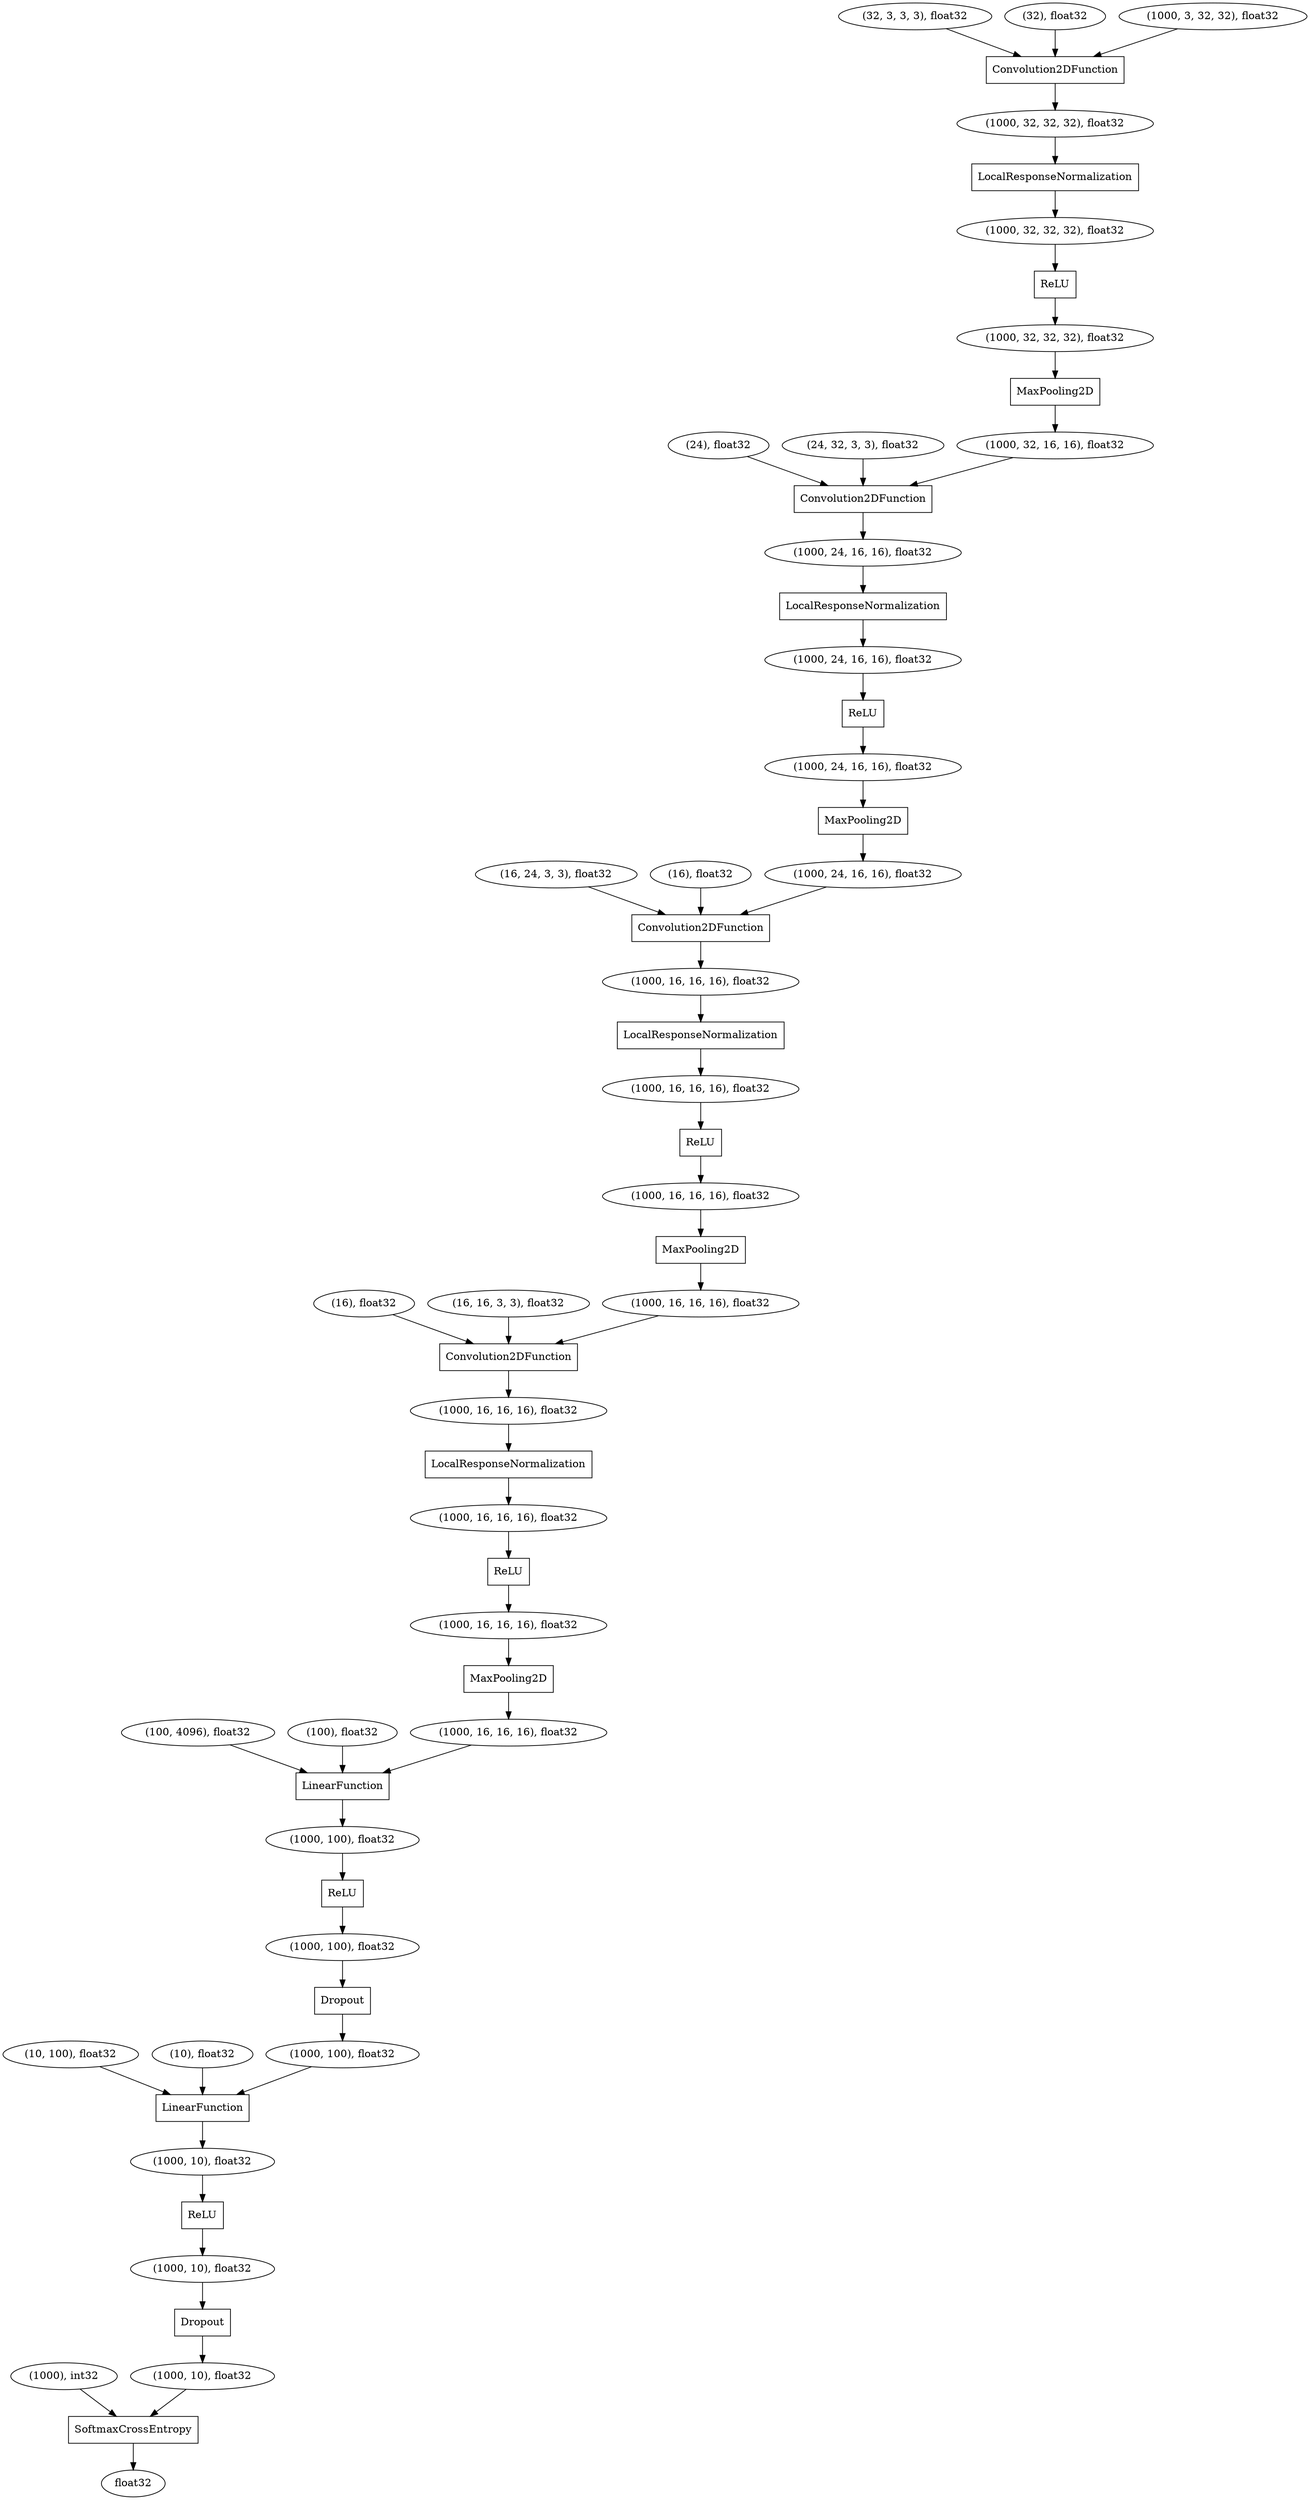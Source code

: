 digraph graphname{140419867293712 [shape="box",label="MaxPooling2D"];140419865184336 [shape="oval",label="(1000, 16, 16, 16), float32"];140419864782480 [shape="oval",label="(1000, 32, 32, 32), float32"];140419867293840 [shape="box",label="Convolution2DFunction"];140419865184464 [shape="box",label="ReLU"];140419864781520 [shape="oval",label="(100, 4096), float32"];140419865184528 [shape="box",label="Dropout"];140419864783568 [shape="box",label="Convolution2DFunction"];140419867294032 [shape="box",label="LocalResponseNormalization"];140419867294096 [shape="oval",label="(1000, 24, 16, 16), float32"];140419864783248 [shape="oval",label="(1000), int32"];140419867294288 [shape="box",label="ReLU"];140419865184720 [shape="box",label="LinearFunction"];140419865185360 [shape="box",label="ReLU"];140419867293648 [shape="oval",label="(1000, 24, 16, 16), float32"];140419866472976 [shape="box",label="LocalResponseNormalization"];140419865184848 [shape="oval",label="(1000, 100), float32"];140419865186064 [shape="oval",label="(1000, 16, 16, 16), float32"];140419865184912 [shape="oval",label="(1000, 10), float32"];140419865184976 [shape="box",label="Dropout"];140419864781264 [shape="oval",label="(10, 100), float32"];140419865185040 [shape="oval",label="(1000, 100), float32"];140419865186256 [shape="box",label="MaxPooling2D"];140419865183056 [shape="oval",label="(1000, 10), float32"];140419867114320 [shape="oval",label="(32, 3, 3, 3), float32"];140419866472592 [shape="oval",label="(1000, 32, 32, 32), float32"];140419867293776 [shape="oval",label="(1000, 24, 16, 16), float32"];140419864783760 [shape="oval",label="(10), float32"];140419865185232 [shape="box",label="SoftmaxCrossEntropy"];140419865021264 [shape="oval",label="(24), float32"];140419865185296 [shape="box",label="MaxPooling2D"];140419864781904 [shape="box",label="LinearFunction"];140419865185808 [shape="oval",label="(1000, 16, 16, 16), float32"];140419865185424 [shape="box",label="Convolution2DFunction"];140419864781328 [shape="oval",label="(1000, 32, 32, 32), float32"];140419866472656 [shape="box",label="Convolution2DFunction"];140419866473808 [shape="oval",label="(1000, 24, 16, 16), float32"];140419867112528 [shape="oval",label="(32), float32"];140419865185168 [shape="oval",label="(1000, 100), float32"];140419864783376 [shape="box",label="ReLU"];140419866472720 [shape="box",label="MaxPooling2D"];140419865185744 [shape="oval",label="(1000, 16, 16, 16), float32"];140419865183824 [shape="oval",label="(1000, 16, 16, 16), float32"];140419864783312 [shape="oval",label="(16, 24, 3, 3), float32"];140419865237008 [shape="oval",label="float32"];140419865185872 [shape="box",label="ReLU"];140419867113424 [shape="oval",label="(24, 32, 3, 3), float32"];140419866474704 [shape="oval",label="(1000, 32, 16, 16), float32"];140419865185936 [shape="box",label="LocalResponseNormalization"];140419865183952 [shape="oval",label="(1000, 16, 16, 16), float32"];140419865183696 [shape="oval",label="(1000, 16, 16, 16), float32"];140419864783824 [shape="oval",label="(16), float32"];140419865183888 [shape="box",label="ReLU"];140419865184016 [shape="oval",label="(1000, 16, 16, 16), float32"];140419864781072 [shape="box",label="LocalResponseNormalization"];140419864784720 [shape="oval",label="(16), float32"];140419864784528 [shape="oval",label="(16, 16, 3, 3), float32"];140419865186192 [shape="oval",label="(1000, 10), float32"];140419864781008 [shape="oval",label="(1000, 3, 32, 32), float32"];140419864782800 [shape="oval",label="(100), float32"];140419865184912 -> 140419865184464;140419865185168 -> 140419865184528;140419865186064 -> 140419865185872;140419864783312 -> 140419867293840;140419864784528 -> 140419865185424;140419867112528 -> 140419864783568;140419865185424 -> 140419865185744;140419866472656 -> 140419866473808;140419864781072 -> 140419864782480;140419865185872 -> 140419865185808;140419867293776 -> 140419867293712;140419867294096 -> 140419867293840;140419864782800 -> 140419864781904;140419865185744 -> 140419865185936;140419864783248 -> 140419865185232;140419867114320 -> 140419864783568;140419867293712 -> 140419867294096;140419864784720 -> 140419867293840;140419866474704 -> 140419866472656;140419864781328 -> 140419864781072;140419865186256 -> 140419865184336;140419865183056 -> 140419865184976;140419865185936 -> 140419865186064;140419866473808 -> 140419866472976;140419864781904 -> 140419865185040;140419865184464 -> 140419865183056;140419866472592 -> 140419866472720;140419865186192 -> 140419865185232;140419867293648 -> 140419867294288;140419864783376 -> 140419866472592;140419867294288 -> 140419867293776;140419865185040 -> 140419865185360;140419864782480 -> 140419864783376;140419864781520 -> 140419864781904;140419865183696 -> 140419867294032;140419865185360 -> 140419865185168;140419865185808 -> 140419865185296;140419865183952 -> 140419865183888;140419865184528 -> 140419865184848;140419865184336 -> 140419865185424;140419864783824 -> 140419865185424;140419866472976 -> 140419867293648;140419865184848 -> 140419865184720;140419864781008 -> 140419864783568;140419865184016 -> 140419864781904;140419864781264 -> 140419865184720;140419867293840 -> 140419865183696;140419865184976 -> 140419865186192;140419866472720 -> 140419866474704;140419864783568 -> 140419864781328;140419865185296 -> 140419865184016;140419867294032 -> 140419865183952;140419865021264 -> 140419866472656;140419865185232 -> 140419865237008;140419867113424 -> 140419866472656;140419865184720 -> 140419865184912;140419865183888 -> 140419865183824;140419865183824 -> 140419865186256;140419864783760 -> 140419865184720;}